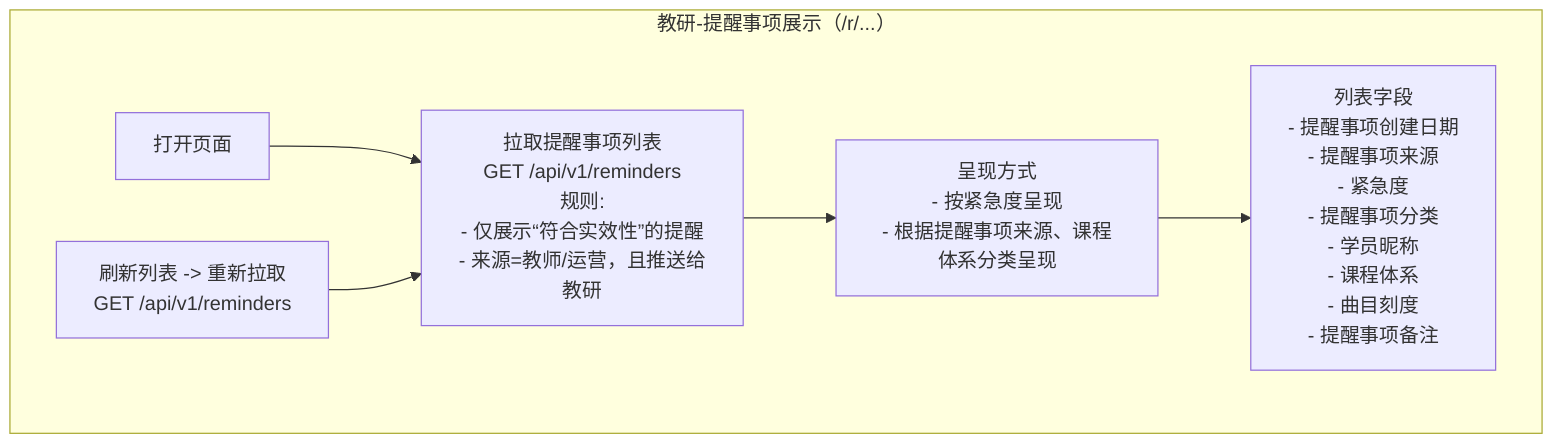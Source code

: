 flowchart TD
    subgraph R1[教研-提醒事项展示（/r/...）]
        open[打开页面]
        fetch[拉取提醒事项列表\nGET /api/v1/reminders\n规则:\n- 仅展示“符合实效性”的提醒\n- 来源=教师/运营，且推送给教研]
        present[呈现方式\n- 按紧急度呈现\n- 根据提醒事项来源、课程体系分类呈现]
        fields[列表字段\n- 提醒事项创建日期\n- 提醒事项来源\n- 紧急度\n- 提醒事项分类\n- 学员昵称\n- 课程体系\n- 曲目刻度\n- 提醒事项备注]
        refresh[刷新列表 -> 重新拉取\nGET /api/v1/reminders]

        open --> fetch --> present --> fields
        refresh --> fetch
    end